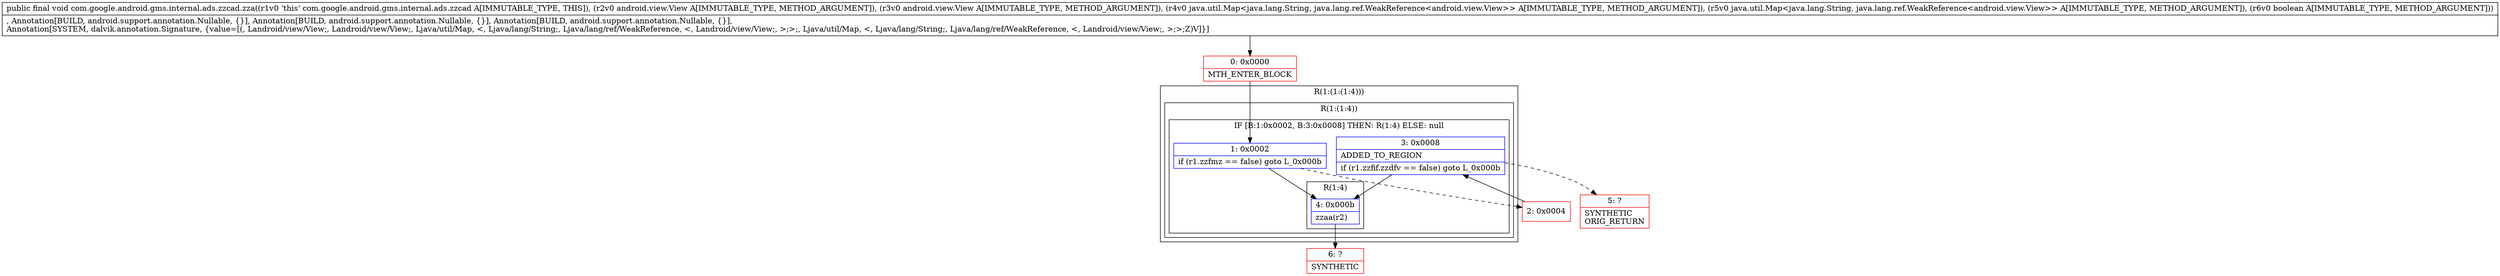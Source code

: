digraph "CFG forcom.google.android.gms.internal.ads.zzcad.zza(Landroid\/view\/View;Landroid\/view\/View;Ljava\/util\/Map;Ljava\/util\/Map;Z)V" {
subgraph cluster_Region_101624637 {
label = "R(1:(1:(1:4)))";
node [shape=record,color=blue];
subgraph cluster_Region_2022838973 {
label = "R(1:(1:4))";
node [shape=record,color=blue];
subgraph cluster_IfRegion_476352619 {
label = "IF [B:1:0x0002, B:3:0x0008] THEN: R(1:4) ELSE: null";
node [shape=record,color=blue];
Node_1 [shape=record,label="{1\:\ 0x0002|if (r1.zzfmz == false) goto L_0x000b\l}"];
Node_3 [shape=record,label="{3\:\ 0x0008|ADDED_TO_REGION\l|if (r1.zzfif.zzdfv == false) goto L_0x000b\l}"];
subgraph cluster_Region_180918922 {
label = "R(1:4)";
node [shape=record,color=blue];
Node_4 [shape=record,label="{4\:\ 0x000b|zzaa(r2)\l}"];
}
}
}
}
Node_0 [shape=record,color=red,label="{0\:\ 0x0000|MTH_ENTER_BLOCK\l}"];
Node_2 [shape=record,color=red,label="{2\:\ 0x0004}"];
Node_5 [shape=record,color=red,label="{5\:\ ?|SYNTHETIC\lORIG_RETURN\l}"];
Node_6 [shape=record,color=red,label="{6\:\ ?|SYNTHETIC\l}"];
MethodNode[shape=record,label="{public final void com.google.android.gms.internal.ads.zzcad.zza((r1v0 'this' com.google.android.gms.internal.ads.zzcad A[IMMUTABLE_TYPE, THIS]), (r2v0 android.view.View A[IMMUTABLE_TYPE, METHOD_ARGUMENT]), (r3v0 android.view.View A[IMMUTABLE_TYPE, METHOD_ARGUMENT]), (r4v0 java.util.Map\<java.lang.String, java.lang.ref.WeakReference\<android.view.View\>\> A[IMMUTABLE_TYPE, METHOD_ARGUMENT]), (r5v0 java.util.Map\<java.lang.String, java.lang.ref.WeakReference\<android.view.View\>\> A[IMMUTABLE_TYPE, METHOD_ARGUMENT]), (r6v0 boolean A[IMMUTABLE_TYPE, METHOD_ARGUMENT]))  | , Annotation[BUILD, android.support.annotation.Nullable, \{\}], Annotation[BUILD, android.support.annotation.Nullable, \{\}], Annotation[BUILD, android.support.annotation.Nullable, \{\}], \lAnnotation[SYSTEM, dalvik.annotation.Signature, \{value=[(, Landroid\/view\/View;, Landroid\/view\/View;, Ljava\/util\/Map, \<, Ljava\/lang\/String;, Ljava\/lang\/ref\/WeakReference, \<, Landroid\/view\/View;, \>;\>;, Ljava\/util\/Map, \<, Ljava\/lang\/String;, Ljava\/lang\/ref\/WeakReference, \<, Landroid\/view\/View;, \>;\>;Z)V]\}]\l}"];
MethodNode -> Node_0;
Node_1 -> Node_2[style=dashed];
Node_1 -> Node_4;
Node_3 -> Node_4;
Node_3 -> Node_5[style=dashed];
Node_4 -> Node_6;
Node_0 -> Node_1;
Node_2 -> Node_3;
}

